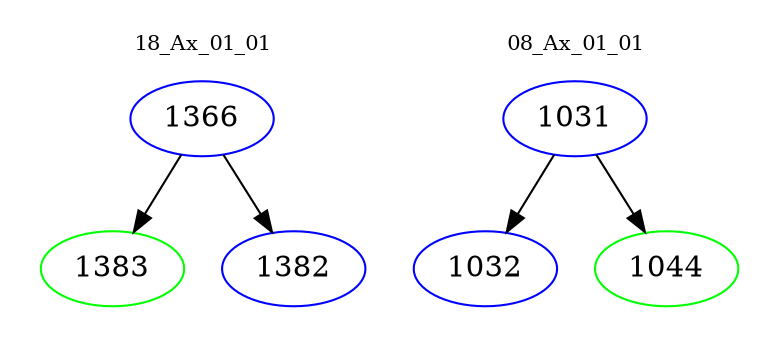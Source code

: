 digraph{
subgraph cluster_0 {
color = white
label = "18_Ax_01_01";
fontsize=10;
T0_1366 [label="1366", color="blue"]
T0_1366 -> T0_1383 [color="black"]
T0_1383 [label="1383", color="green"]
T0_1366 -> T0_1382 [color="black"]
T0_1382 [label="1382", color="blue"]
}
subgraph cluster_1 {
color = white
label = "08_Ax_01_01";
fontsize=10;
T1_1031 [label="1031", color="blue"]
T1_1031 -> T1_1032 [color="black"]
T1_1032 [label="1032", color="blue"]
T1_1031 -> T1_1044 [color="black"]
T1_1044 [label="1044", color="green"]
}
}
